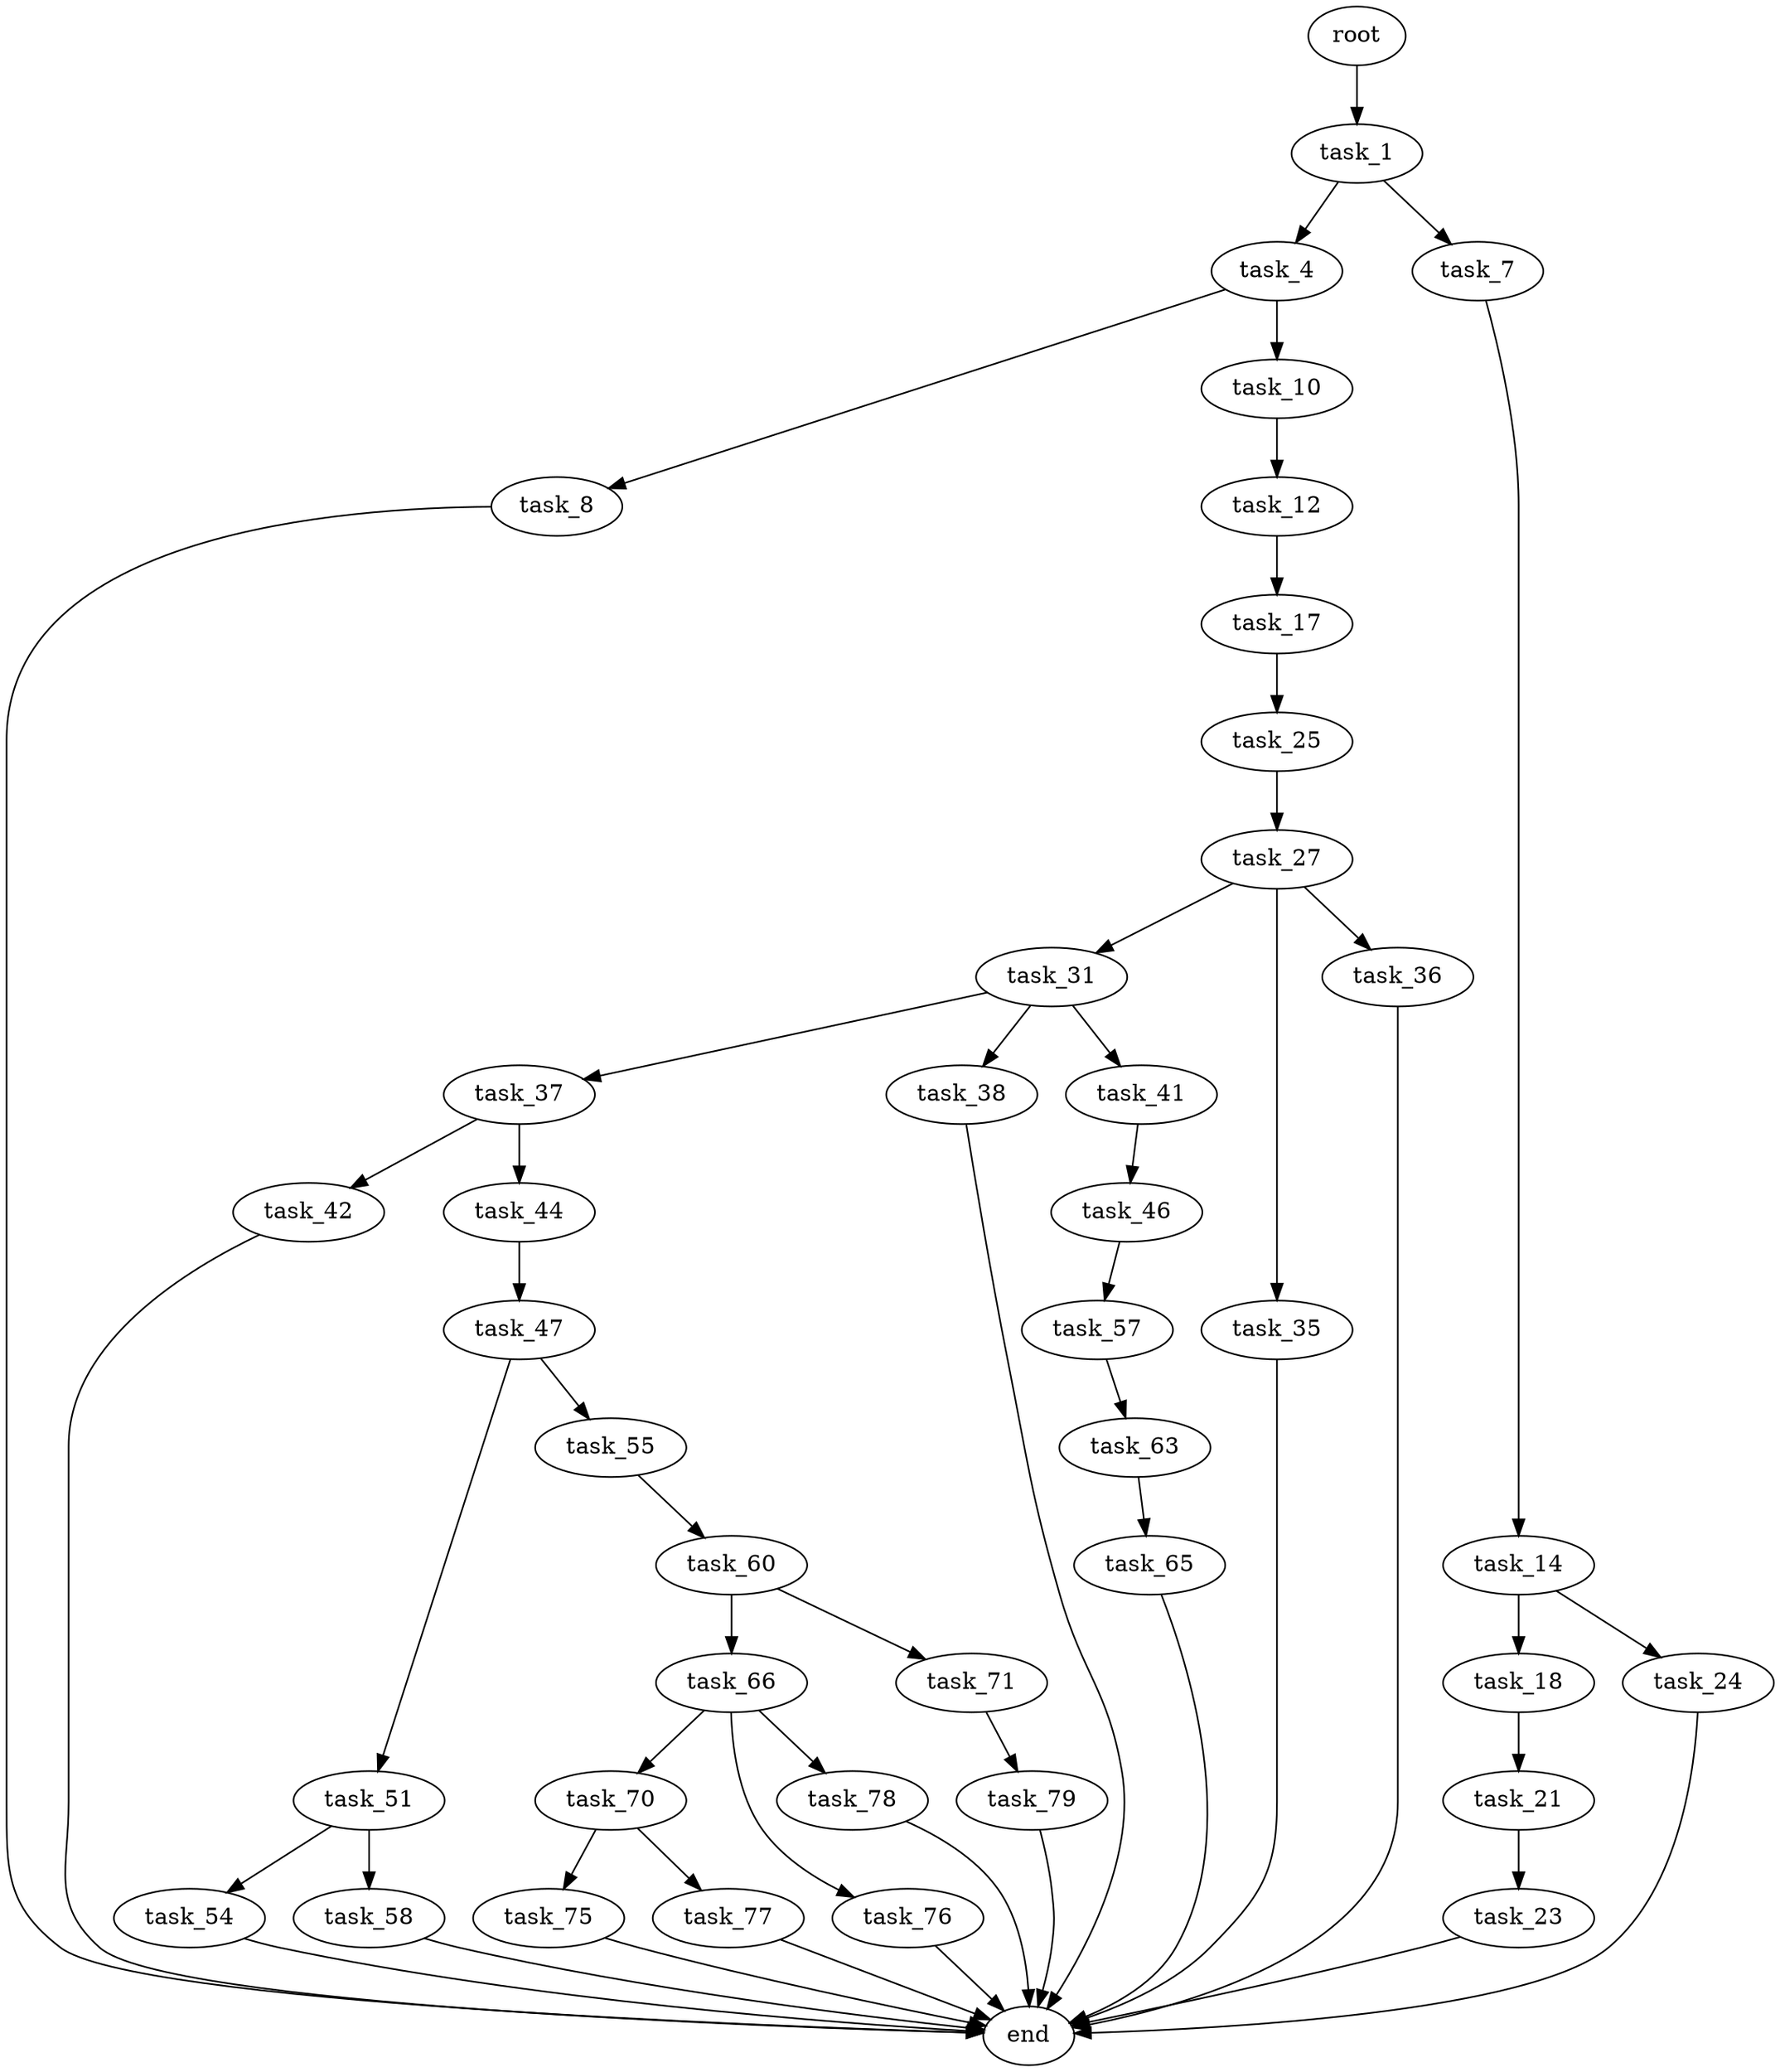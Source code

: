digraph G {
  root [size="0.000000"];
  task_1 [size="1392256139.000000"];
  task_4 [size="30874433230.000000"];
  task_7 [size="15804853653.000000"];
  task_8 [size="244099388089.000000"];
  task_10 [size="3553898515.000000"];
  task_14 [size="7614283831.000000"];
  end [size="0.000000"];
  task_12 [size="330457604819.000000"];
  task_17 [size="28991029248.000000"];
  task_18 [size="782757789696.000000"];
  task_24 [size="1487187262.000000"];
  task_25 [size="230889538620.000000"];
  task_21 [size="8213133184.000000"];
  task_23 [size="4862652579.000000"];
  task_27 [size="532484745624.000000"];
  task_31 [size="168184774802.000000"];
  task_35 [size="30900358153.000000"];
  task_36 [size="114247488120.000000"];
  task_37 [size="527235687264.000000"];
  task_38 [size="321038775330.000000"];
  task_41 [size="231928233984.000000"];
  task_42 [size="17488090677.000000"];
  task_44 [size="549755813888.000000"];
  task_46 [size="43993259019.000000"];
  task_47 [size="18910062014.000000"];
  task_57 [size="1073741824000.000000"];
  task_51 [size="4084780186.000000"];
  task_55 [size="238767184941.000000"];
  task_54 [size="202792040832.000000"];
  task_58 [size="526302095894.000000"];
  task_60 [size="28991029248.000000"];
  task_63 [size="3164334601.000000"];
  task_66 [size="4606476246.000000"];
  task_71 [size="25535661907.000000"];
  task_65 [size="1073741824000.000000"];
  task_70 [size="8589934592.000000"];
  task_76 [size="68719476736.000000"];
  task_78 [size="1073741824000.000000"];
  task_75 [size="100750779972.000000"];
  task_77 [size="3919846904.000000"];
  task_79 [size="2046382403.000000"];

  root -> task_1 [size="1.000000"];
  task_1 -> task_4 [size="134217728.000000"];
  task_1 -> task_7 [size="134217728.000000"];
  task_4 -> task_8 [size="536870912.000000"];
  task_4 -> task_10 [size="536870912.000000"];
  task_7 -> task_14 [size="301989888.000000"];
  task_8 -> end [size="1.000000"];
  task_10 -> task_12 [size="301989888.000000"];
  task_14 -> task_18 [size="209715200.000000"];
  task_14 -> task_24 [size="209715200.000000"];
  task_12 -> task_17 [size="209715200.000000"];
  task_17 -> task_25 [size="75497472.000000"];
  task_18 -> task_21 [size="679477248.000000"];
  task_24 -> end [size="1.000000"];
  task_25 -> task_27 [size="536870912.000000"];
  task_21 -> task_23 [size="33554432.000000"];
  task_23 -> end [size="1.000000"];
  task_27 -> task_31 [size="536870912.000000"];
  task_27 -> task_35 [size="536870912.000000"];
  task_27 -> task_36 [size="536870912.000000"];
  task_31 -> task_37 [size="301989888.000000"];
  task_31 -> task_38 [size="301989888.000000"];
  task_31 -> task_41 [size="301989888.000000"];
  task_35 -> end [size="1.000000"];
  task_36 -> end [size="1.000000"];
  task_37 -> task_42 [size="536870912.000000"];
  task_37 -> task_44 [size="536870912.000000"];
  task_38 -> end [size="1.000000"];
  task_41 -> task_46 [size="301989888.000000"];
  task_42 -> end [size="1.000000"];
  task_44 -> task_47 [size="536870912.000000"];
  task_46 -> task_57 [size="838860800.000000"];
  task_47 -> task_51 [size="536870912.000000"];
  task_47 -> task_55 [size="536870912.000000"];
  task_57 -> task_63 [size="838860800.000000"];
  task_51 -> task_54 [size="411041792.000000"];
  task_51 -> task_58 [size="411041792.000000"];
  task_55 -> task_60 [size="301989888.000000"];
  task_54 -> end [size="1.000000"];
  task_58 -> end [size="1.000000"];
  task_60 -> task_66 [size="75497472.000000"];
  task_60 -> task_71 [size="75497472.000000"];
  task_63 -> task_65 [size="134217728.000000"];
  task_66 -> task_70 [size="134217728.000000"];
  task_66 -> task_76 [size="134217728.000000"];
  task_66 -> task_78 [size="134217728.000000"];
  task_71 -> task_79 [size="33554432.000000"];
  task_65 -> end [size="1.000000"];
  task_70 -> task_75 [size="33554432.000000"];
  task_70 -> task_77 [size="33554432.000000"];
  task_76 -> end [size="1.000000"];
  task_78 -> end [size="1.000000"];
  task_75 -> end [size="1.000000"];
  task_77 -> end [size="1.000000"];
  task_79 -> end [size="1.000000"];
}
